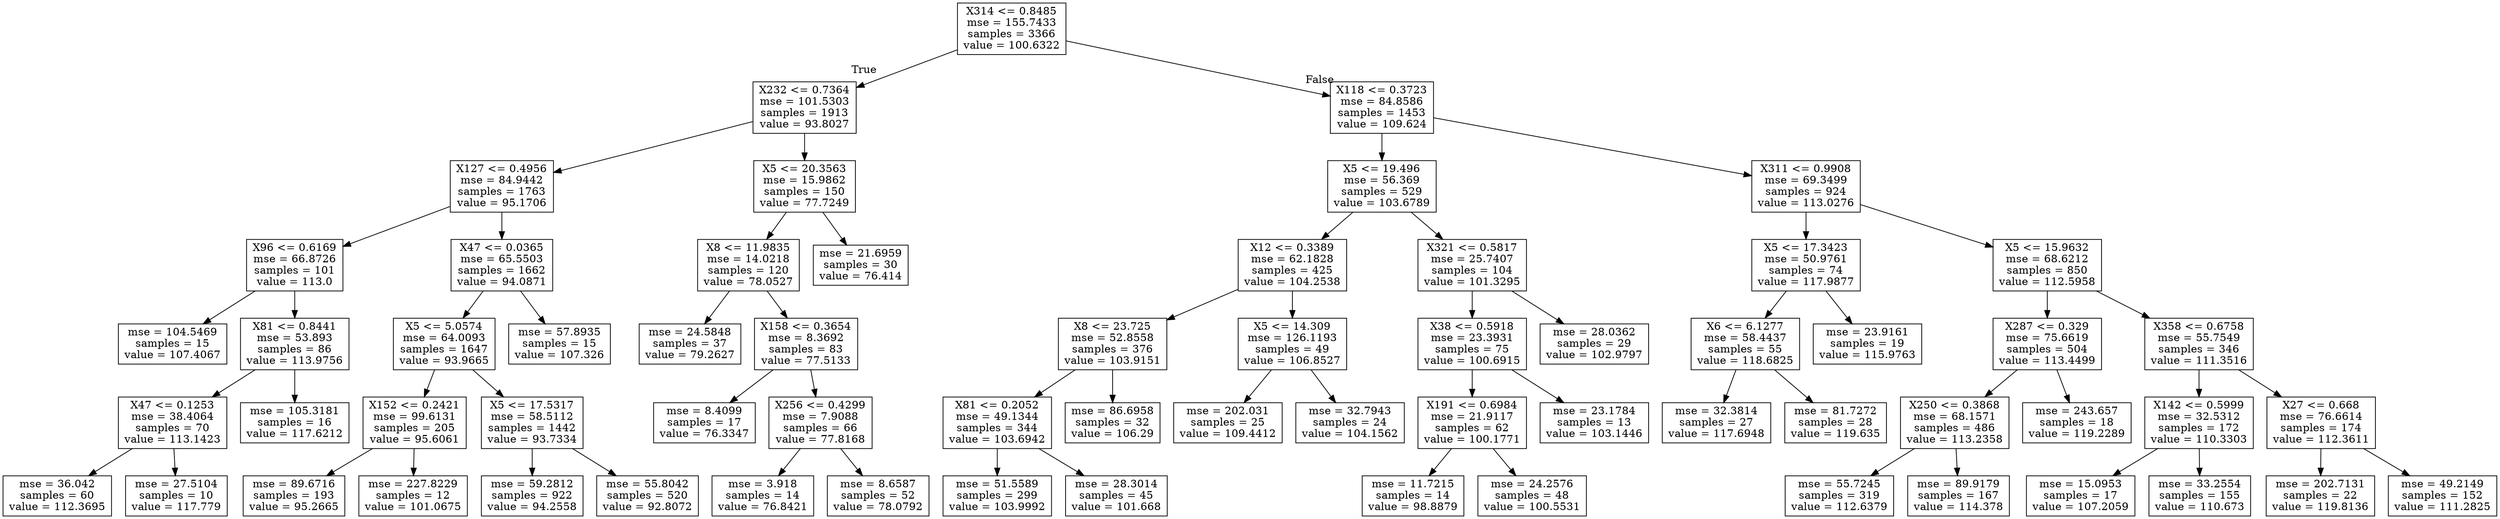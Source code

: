 digraph Tree {
node [shape=box] ;
0 [label="X314 <= 0.8485\nmse = 155.7433\nsamples = 3366\nvalue = 100.6322"] ;
1 [label="X232 <= 0.7364\nmse = 101.5303\nsamples = 1913\nvalue = 93.8027"] ;
0 -> 1 [labeldistance=2.5, labelangle=45, headlabel="True"] ;
2 [label="X127 <= 0.4956\nmse = 84.9442\nsamples = 1763\nvalue = 95.1706"] ;
1 -> 2 ;
3 [label="X96 <= 0.6169\nmse = 66.8726\nsamples = 101\nvalue = 113.0"] ;
2 -> 3 ;
4 [label="mse = 104.5469\nsamples = 15\nvalue = 107.4067"] ;
3 -> 4 ;
5 [label="X81 <= 0.8441\nmse = 53.893\nsamples = 86\nvalue = 113.9756"] ;
3 -> 5 ;
6 [label="X47 <= 0.1253\nmse = 38.4064\nsamples = 70\nvalue = 113.1423"] ;
5 -> 6 ;
7 [label="mse = 36.042\nsamples = 60\nvalue = 112.3695"] ;
6 -> 7 ;
8 [label="mse = 27.5104\nsamples = 10\nvalue = 117.779"] ;
6 -> 8 ;
9 [label="mse = 105.3181\nsamples = 16\nvalue = 117.6212"] ;
5 -> 9 ;
10 [label="X47 <= 0.0365\nmse = 65.5503\nsamples = 1662\nvalue = 94.0871"] ;
2 -> 10 ;
11 [label="X5 <= 5.0574\nmse = 64.0093\nsamples = 1647\nvalue = 93.9665"] ;
10 -> 11 ;
12 [label="X152 <= 0.2421\nmse = 99.6131\nsamples = 205\nvalue = 95.6061"] ;
11 -> 12 ;
13 [label="mse = 89.6716\nsamples = 193\nvalue = 95.2665"] ;
12 -> 13 ;
14 [label="mse = 227.8229\nsamples = 12\nvalue = 101.0675"] ;
12 -> 14 ;
15 [label="X5 <= 17.5317\nmse = 58.5112\nsamples = 1442\nvalue = 93.7334"] ;
11 -> 15 ;
16 [label="mse = 59.2812\nsamples = 922\nvalue = 94.2558"] ;
15 -> 16 ;
17 [label="mse = 55.8042\nsamples = 520\nvalue = 92.8072"] ;
15 -> 17 ;
18 [label="mse = 57.8935\nsamples = 15\nvalue = 107.326"] ;
10 -> 18 ;
19 [label="X5 <= 20.3563\nmse = 15.9862\nsamples = 150\nvalue = 77.7249"] ;
1 -> 19 ;
20 [label="X8 <= 11.9835\nmse = 14.0218\nsamples = 120\nvalue = 78.0527"] ;
19 -> 20 ;
21 [label="mse = 24.5848\nsamples = 37\nvalue = 79.2627"] ;
20 -> 21 ;
22 [label="X158 <= 0.3654\nmse = 8.3692\nsamples = 83\nvalue = 77.5133"] ;
20 -> 22 ;
23 [label="mse = 8.4099\nsamples = 17\nvalue = 76.3347"] ;
22 -> 23 ;
24 [label="X256 <= 0.4299\nmse = 7.9088\nsamples = 66\nvalue = 77.8168"] ;
22 -> 24 ;
25 [label="mse = 3.918\nsamples = 14\nvalue = 76.8421"] ;
24 -> 25 ;
26 [label="mse = 8.6587\nsamples = 52\nvalue = 78.0792"] ;
24 -> 26 ;
27 [label="mse = 21.6959\nsamples = 30\nvalue = 76.414"] ;
19 -> 27 ;
28 [label="X118 <= 0.3723\nmse = 84.8586\nsamples = 1453\nvalue = 109.624"] ;
0 -> 28 [labeldistance=2.5, labelangle=-45, headlabel="False"] ;
29 [label="X5 <= 19.496\nmse = 56.369\nsamples = 529\nvalue = 103.6789"] ;
28 -> 29 ;
30 [label="X12 <= 0.3389\nmse = 62.1828\nsamples = 425\nvalue = 104.2538"] ;
29 -> 30 ;
31 [label="X8 <= 23.725\nmse = 52.8558\nsamples = 376\nvalue = 103.9151"] ;
30 -> 31 ;
32 [label="X81 <= 0.2052\nmse = 49.1344\nsamples = 344\nvalue = 103.6942"] ;
31 -> 32 ;
33 [label="mse = 51.5589\nsamples = 299\nvalue = 103.9992"] ;
32 -> 33 ;
34 [label="mse = 28.3014\nsamples = 45\nvalue = 101.668"] ;
32 -> 34 ;
35 [label="mse = 86.6958\nsamples = 32\nvalue = 106.29"] ;
31 -> 35 ;
36 [label="X5 <= 14.309\nmse = 126.1193\nsamples = 49\nvalue = 106.8527"] ;
30 -> 36 ;
37 [label="mse = 202.031\nsamples = 25\nvalue = 109.4412"] ;
36 -> 37 ;
38 [label="mse = 32.7943\nsamples = 24\nvalue = 104.1562"] ;
36 -> 38 ;
39 [label="X321 <= 0.5817\nmse = 25.7407\nsamples = 104\nvalue = 101.3295"] ;
29 -> 39 ;
40 [label="X38 <= 0.5918\nmse = 23.3931\nsamples = 75\nvalue = 100.6915"] ;
39 -> 40 ;
41 [label="X191 <= 0.6984\nmse = 21.9117\nsamples = 62\nvalue = 100.1771"] ;
40 -> 41 ;
42 [label="mse = 11.7215\nsamples = 14\nvalue = 98.8879"] ;
41 -> 42 ;
43 [label="mse = 24.2576\nsamples = 48\nvalue = 100.5531"] ;
41 -> 43 ;
44 [label="mse = 23.1784\nsamples = 13\nvalue = 103.1446"] ;
40 -> 44 ;
45 [label="mse = 28.0362\nsamples = 29\nvalue = 102.9797"] ;
39 -> 45 ;
46 [label="X311 <= 0.9908\nmse = 69.3499\nsamples = 924\nvalue = 113.0276"] ;
28 -> 46 ;
47 [label="X5 <= 17.3423\nmse = 50.9761\nsamples = 74\nvalue = 117.9877"] ;
46 -> 47 ;
48 [label="X6 <= 6.1277\nmse = 58.4437\nsamples = 55\nvalue = 118.6825"] ;
47 -> 48 ;
49 [label="mse = 32.3814\nsamples = 27\nvalue = 117.6948"] ;
48 -> 49 ;
50 [label="mse = 81.7272\nsamples = 28\nvalue = 119.635"] ;
48 -> 50 ;
51 [label="mse = 23.9161\nsamples = 19\nvalue = 115.9763"] ;
47 -> 51 ;
52 [label="X5 <= 15.9632\nmse = 68.6212\nsamples = 850\nvalue = 112.5958"] ;
46 -> 52 ;
53 [label="X287 <= 0.329\nmse = 75.6619\nsamples = 504\nvalue = 113.4499"] ;
52 -> 53 ;
54 [label="X250 <= 0.3868\nmse = 68.1571\nsamples = 486\nvalue = 113.2358"] ;
53 -> 54 ;
55 [label="mse = 55.7245\nsamples = 319\nvalue = 112.6379"] ;
54 -> 55 ;
56 [label="mse = 89.9179\nsamples = 167\nvalue = 114.378"] ;
54 -> 56 ;
57 [label="mse = 243.657\nsamples = 18\nvalue = 119.2289"] ;
53 -> 57 ;
58 [label="X358 <= 0.6758\nmse = 55.7549\nsamples = 346\nvalue = 111.3516"] ;
52 -> 58 ;
59 [label="X142 <= 0.5999\nmse = 32.5312\nsamples = 172\nvalue = 110.3303"] ;
58 -> 59 ;
60 [label="mse = 15.0953\nsamples = 17\nvalue = 107.2059"] ;
59 -> 60 ;
61 [label="mse = 33.2554\nsamples = 155\nvalue = 110.673"] ;
59 -> 61 ;
62 [label="X27 <= 0.668\nmse = 76.6614\nsamples = 174\nvalue = 112.3611"] ;
58 -> 62 ;
63 [label="mse = 202.7131\nsamples = 22\nvalue = 119.8136"] ;
62 -> 63 ;
64 [label="mse = 49.2149\nsamples = 152\nvalue = 111.2825"] ;
62 -> 64 ;
}